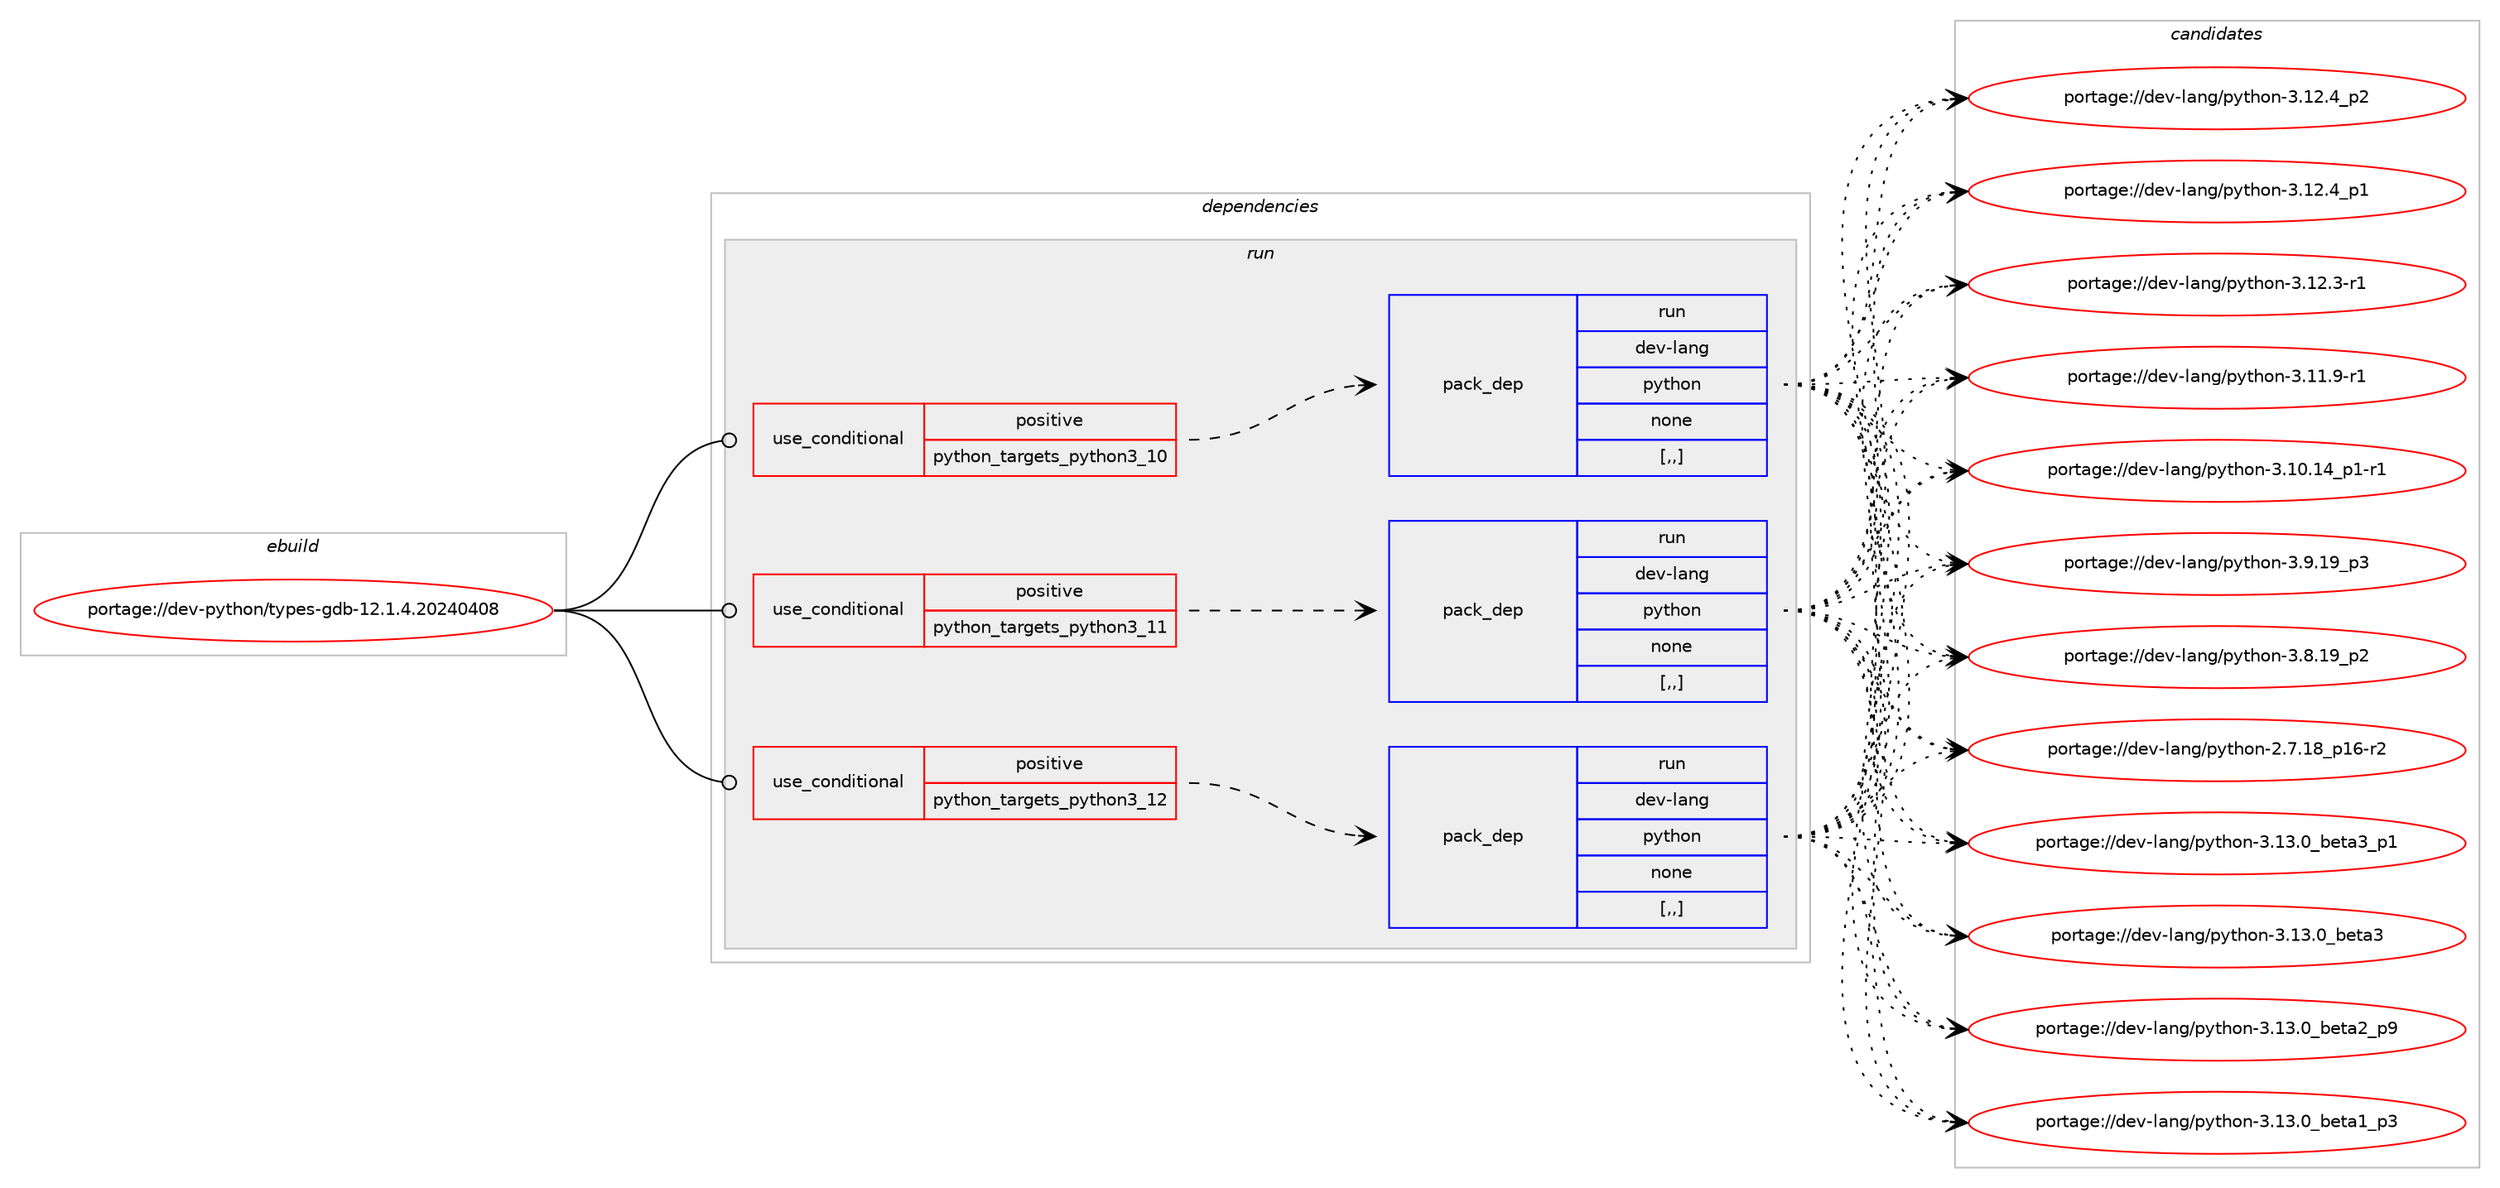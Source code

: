 digraph prolog {

# *************
# Graph options
# *************

newrank=true;
concentrate=true;
compound=true;
graph [rankdir=LR,fontname=Helvetica,fontsize=10,ranksep=1.5];#, ranksep=2.5, nodesep=0.2];
edge  [arrowhead=vee];
node  [fontname=Helvetica,fontsize=10];

# **********
# The ebuild
# **********

subgraph cluster_leftcol {
color=gray;
rank=same;
label=<<i>ebuild</i>>;
id [label="portage://dev-python/types-gdb-12.1.4.20240408", color=red, width=4, href="../dev-python/types-gdb-12.1.4.20240408.svg"];
}

# ****************
# The dependencies
# ****************

subgraph cluster_midcol {
color=gray;
label=<<i>dependencies</i>>;
subgraph cluster_compile {
fillcolor="#eeeeee";
style=filled;
label=<<i>compile</i>>;
}
subgraph cluster_compileandrun {
fillcolor="#eeeeee";
style=filled;
label=<<i>compile and run</i>>;
}
subgraph cluster_run {
fillcolor="#eeeeee";
style=filled;
label=<<i>run</i>>;
subgraph cond40349 {
dependency165282 [label=<<TABLE BORDER="0" CELLBORDER="1" CELLSPACING="0" CELLPADDING="4"><TR><TD ROWSPAN="3" CELLPADDING="10">use_conditional</TD></TR><TR><TD>positive</TD></TR><TR><TD>python_targets_python3_10</TD></TR></TABLE>>, shape=none, color=red];
subgraph pack123672 {
dependency165283 [label=<<TABLE BORDER="0" CELLBORDER="1" CELLSPACING="0" CELLPADDING="4" WIDTH="220"><TR><TD ROWSPAN="6" CELLPADDING="30">pack_dep</TD></TR><TR><TD WIDTH="110">run</TD></TR><TR><TD>dev-lang</TD></TR><TR><TD>python</TD></TR><TR><TD>none</TD></TR><TR><TD>[,,]</TD></TR></TABLE>>, shape=none, color=blue];
}
dependency165282:e -> dependency165283:w [weight=20,style="dashed",arrowhead="vee"];
}
id:e -> dependency165282:w [weight=20,style="solid",arrowhead="odot"];
subgraph cond40350 {
dependency165284 [label=<<TABLE BORDER="0" CELLBORDER="1" CELLSPACING="0" CELLPADDING="4"><TR><TD ROWSPAN="3" CELLPADDING="10">use_conditional</TD></TR><TR><TD>positive</TD></TR><TR><TD>python_targets_python3_11</TD></TR></TABLE>>, shape=none, color=red];
subgraph pack123673 {
dependency165285 [label=<<TABLE BORDER="0" CELLBORDER="1" CELLSPACING="0" CELLPADDING="4" WIDTH="220"><TR><TD ROWSPAN="6" CELLPADDING="30">pack_dep</TD></TR><TR><TD WIDTH="110">run</TD></TR><TR><TD>dev-lang</TD></TR><TR><TD>python</TD></TR><TR><TD>none</TD></TR><TR><TD>[,,]</TD></TR></TABLE>>, shape=none, color=blue];
}
dependency165284:e -> dependency165285:w [weight=20,style="dashed",arrowhead="vee"];
}
id:e -> dependency165284:w [weight=20,style="solid",arrowhead="odot"];
subgraph cond40351 {
dependency165286 [label=<<TABLE BORDER="0" CELLBORDER="1" CELLSPACING="0" CELLPADDING="4"><TR><TD ROWSPAN="3" CELLPADDING="10">use_conditional</TD></TR><TR><TD>positive</TD></TR><TR><TD>python_targets_python3_12</TD></TR></TABLE>>, shape=none, color=red];
subgraph pack123674 {
dependency165287 [label=<<TABLE BORDER="0" CELLBORDER="1" CELLSPACING="0" CELLPADDING="4" WIDTH="220"><TR><TD ROWSPAN="6" CELLPADDING="30">pack_dep</TD></TR><TR><TD WIDTH="110">run</TD></TR><TR><TD>dev-lang</TD></TR><TR><TD>python</TD></TR><TR><TD>none</TD></TR><TR><TD>[,,]</TD></TR></TABLE>>, shape=none, color=blue];
}
dependency165286:e -> dependency165287:w [weight=20,style="dashed",arrowhead="vee"];
}
id:e -> dependency165286:w [weight=20,style="solid",arrowhead="odot"];
}
}

# **************
# The candidates
# **************

subgraph cluster_choices {
rank=same;
color=gray;
label=<<i>candidates</i>>;

subgraph choice123672 {
color=black;
nodesep=1;
choice10010111845108971101034711212111610411111045514649514648959810111697519511249 [label="portage://dev-lang/python-3.13.0_beta3_p1", color=red, width=4,href="../dev-lang/python-3.13.0_beta3_p1.svg"];
choice1001011184510897110103471121211161041111104551464951464895981011169751 [label="portage://dev-lang/python-3.13.0_beta3", color=red, width=4,href="../dev-lang/python-3.13.0_beta3.svg"];
choice10010111845108971101034711212111610411111045514649514648959810111697509511257 [label="portage://dev-lang/python-3.13.0_beta2_p9", color=red, width=4,href="../dev-lang/python-3.13.0_beta2_p9.svg"];
choice10010111845108971101034711212111610411111045514649514648959810111697499511251 [label="portage://dev-lang/python-3.13.0_beta1_p3", color=red, width=4,href="../dev-lang/python-3.13.0_beta1_p3.svg"];
choice100101118451089711010347112121116104111110455146495046529511250 [label="portage://dev-lang/python-3.12.4_p2", color=red, width=4,href="../dev-lang/python-3.12.4_p2.svg"];
choice100101118451089711010347112121116104111110455146495046529511249 [label="portage://dev-lang/python-3.12.4_p1", color=red, width=4,href="../dev-lang/python-3.12.4_p1.svg"];
choice100101118451089711010347112121116104111110455146495046514511449 [label="portage://dev-lang/python-3.12.3-r1", color=red, width=4,href="../dev-lang/python-3.12.3-r1.svg"];
choice100101118451089711010347112121116104111110455146494946574511449 [label="portage://dev-lang/python-3.11.9-r1", color=red, width=4,href="../dev-lang/python-3.11.9-r1.svg"];
choice100101118451089711010347112121116104111110455146494846495295112494511449 [label="portage://dev-lang/python-3.10.14_p1-r1", color=red, width=4,href="../dev-lang/python-3.10.14_p1-r1.svg"];
choice100101118451089711010347112121116104111110455146574649579511251 [label="portage://dev-lang/python-3.9.19_p3", color=red, width=4,href="../dev-lang/python-3.9.19_p3.svg"];
choice100101118451089711010347112121116104111110455146564649579511250 [label="portage://dev-lang/python-3.8.19_p2", color=red, width=4,href="../dev-lang/python-3.8.19_p2.svg"];
choice100101118451089711010347112121116104111110455046554649569511249544511450 [label="portage://dev-lang/python-2.7.18_p16-r2", color=red, width=4,href="../dev-lang/python-2.7.18_p16-r2.svg"];
dependency165283:e -> choice10010111845108971101034711212111610411111045514649514648959810111697519511249:w [style=dotted,weight="100"];
dependency165283:e -> choice1001011184510897110103471121211161041111104551464951464895981011169751:w [style=dotted,weight="100"];
dependency165283:e -> choice10010111845108971101034711212111610411111045514649514648959810111697509511257:w [style=dotted,weight="100"];
dependency165283:e -> choice10010111845108971101034711212111610411111045514649514648959810111697499511251:w [style=dotted,weight="100"];
dependency165283:e -> choice100101118451089711010347112121116104111110455146495046529511250:w [style=dotted,weight="100"];
dependency165283:e -> choice100101118451089711010347112121116104111110455146495046529511249:w [style=dotted,weight="100"];
dependency165283:e -> choice100101118451089711010347112121116104111110455146495046514511449:w [style=dotted,weight="100"];
dependency165283:e -> choice100101118451089711010347112121116104111110455146494946574511449:w [style=dotted,weight="100"];
dependency165283:e -> choice100101118451089711010347112121116104111110455146494846495295112494511449:w [style=dotted,weight="100"];
dependency165283:e -> choice100101118451089711010347112121116104111110455146574649579511251:w [style=dotted,weight="100"];
dependency165283:e -> choice100101118451089711010347112121116104111110455146564649579511250:w [style=dotted,weight="100"];
dependency165283:e -> choice100101118451089711010347112121116104111110455046554649569511249544511450:w [style=dotted,weight="100"];
}
subgraph choice123673 {
color=black;
nodesep=1;
choice10010111845108971101034711212111610411111045514649514648959810111697519511249 [label="portage://dev-lang/python-3.13.0_beta3_p1", color=red, width=4,href="../dev-lang/python-3.13.0_beta3_p1.svg"];
choice1001011184510897110103471121211161041111104551464951464895981011169751 [label="portage://dev-lang/python-3.13.0_beta3", color=red, width=4,href="../dev-lang/python-3.13.0_beta3.svg"];
choice10010111845108971101034711212111610411111045514649514648959810111697509511257 [label="portage://dev-lang/python-3.13.0_beta2_p9", color=red, width=4,href="../dev-lang/python-3.13.0_beta2_p9.svg"];
choice10010111845108971101034711212111610411111045514649514648959810111697499511251 [label="portage://dev-lang/python-3.13.0_beta1_p3", color=red, width=4,href="../dev-lang/python-3.13.0_beta1_p3.svg"];
choice100101118451089711010347112121116104111110455146495046529511250 [label="portage://dev-lang/python-3.12.4_p2", color=red, width=4,href="../dev-lang/python-3.12.4_p2.svg"];
choice100101118451089711010347112121116104111110455146495046529511249 [label="portage://dev-lang/python-3.12.4_p1", color=red, width=4,href="../dev-lang/python-3.12.4_p1.svg"];
choice100101118451089711010347112121116104111110455146495046514511449 [label="portage://dev-lang/python-3.12.3-r1", color=red, width=4,href="../dev-lang/python-3.12.3-r1.svg"];
choice100101118451089711010347112121116104111110455146494946574511449 [label="portage://dev-lang/python-3.11.9-r1", color=red, width=4,href="../dev-lang/python-3.11.9-r1.svg"];
choice100101118451089711010347112121116104111110455146494846495295112494511449 [label="portage://dev-lang/python-3.10.14_p1-r1", color=red, width=4,href="../dev-lang/python-3.10.14_p1-r1.svg"];
choice100101118451089711010347112121116104111110455146574649579511251 [label="portage://dev-lang/python-3.9.19_p3", color=red, width=4,href="../dev-lang/python-3.9.19_p3.svg"];
choice100101118451089711010347112121116104111110455146564649579511250 [label="portage://dev-lang/python-3.8.19_p2", color=red, width=4,href="../dev-lang/python-3.8.19_p2.svg"];
choice100101118451089711010347112121116104111110455046554649569511249544511450 [label="portage://dev-lang/python-2.7.18_p16-r2", color=red, width=4,href="../dev-lang/python-2.7.18_p16-r2.svg"];
dependency165285:e -> choice10010111845108971101034711212111610411111045514649514648959810111697519511249:w [style=dotted,weight="100"];
dependency165285:e -> choice1001011184510897110103471121211161041111104551464951464895981011169751:w [style=dotted,weight="100"];
dependency165285:e -> choice10010111845108971101034711212111610411111045514649514648959810111697509511257:w [style=dotted,weight="100"];
dependency165285:e -> choice10010111845108971101034711212111610411111045514649514648959810111697499511251:w [style=dotted,weight="100"];
dependency165285:e -> choice100101118451089711010347112121116104111110455146495046529511250:w [style=dotted,weight="100"];
dependency165285:e -> choice100101118451089711010347112121116104111110455146495046529511249:w [style=dotted,weight="100"];
dependency165285:e -> choice100101118451089711010347112121116104111110455146495046514511449:w [style=dotted,weight="100"];
dependency165285:e -> choice100101118451089711010347112121116104111110455146494946574511449:w [style=dotted,weight="100"];
dependency165285:e -> choice100101118451089711010347112121116104111110455146494846495295112494511449:w [style=dotted,weight="100"];
dependency165285:e -> choice100101118451089711010347112121116104111110455146574649579511251:w [style=dotted,weight="100"];
dependency165285:e -> choice100101118451089711010347112121116104111110455146564649579511250:w [style=dotted,weight="100"];
dependency165285:e -> choice100101118451089711010347112121116104111110455046554649569511249544511450:w [style=dotted,weight="100"];
}
subgraph choice123674 {
color=black;
nodesep=1;
choice10010111845108971101034711212111610411111045514649514648959810111697519511249 [label="portage://dev-lang/python-3.13.0_beta3_p1", color=red, width=4,href="../dev-lang/python-3.13.0_beta3_p1.svg"];
choice1001011184510897110103471121211161041111104551464951464895981011169751 [label="portage://dev-lang/python-3.13.0_beta3", color=red, width=4,href="../dev-lang/python-3.13.0_beta3.svg"];
choice10010111845108971101034711212111610411111045514649514648959810111697509511257 [label="portage://dev-lang/python-3.13.0_beta2_p9", color=red, width=4,href="../dev-lang/python-3.13.0_beta2_p9.svg"];
choice10010111845108971101034711212111610411111045514649514648959810111697499511251 [label="portage://dev-lang/python-3.13.0_beta1_p3", color=red, width=4,href="../dev-lang/python-3.13.0_beta1_p3.svg"];
choice100101118451089711010347112121116104111110455146495046529511250 [label="portage://dev-lang/python-3.12.4_p2", color=red, width=4,href="../dev-lang/python-3.12.4_p2.svg"];
choice100101118451089711010347112121116104111110455146495046529511249 [label="portage://dev-lang/python-3.12.4_p1", color=red, width=4,href="../dev-lang/python-3.12.4_p1.svg"];
choice100101118451089711010347112121116104111110455146495046514511449 [label="portage://dev-lang/python-3.12.3-r1", color=red, width=4,href="../dev-lang/python-3.12.3-r1.svg"];
choice100101118451089711010347112121116104111110455146494946574511449 [label="portage://dev-lang/python-3.11.9-r1", color=red, width=4,href="../dev-lang/python-3.11.9-r1.svg"];
choice100101118451089711010347112121116104111110455146494846495295112494511449 [label="portage://dev-lang/python-3.10.14_p1-r1", color=red, width=4,href="../dev-lang/python-3.10.14_p1-r1.svg"];
choice100101118451089711010347112121116104111110455146574649579511251 [label="portage://dev-lang/python-3.9.19_p3", color=red, width=4,href="../dev-lang/python-3.9.19_p3.svg"];
choice100101118451089711010347112121116104111110455146564649579511250 [label="portage://dev-lang/python-3.8.19_p2", color=red, width=4,href="../dev-lang/python-3.8.19_p2.svg"];
choice100101118451089711010347112121116104111110455046554649569511249544511450 [label="portage://dev-lang/python-2.7.18_p16-r2", color=red, width=4,href="../dev-lang/python-2.7.18_p16-r2.svg"];
dependency165287:e -> choice10010111845108971101034711212111610411111045514649514648959810111697519511249:w [style=dotted,weight="100"];
dependency165287:e -> choice1001011184510897110103471121211161041111104551464951464895981011169751:w [style=dotted,weight="100"];
dependency165287:e -> choice10010111845108971101034711212111610411111045514649514648959810111697509511257:w [style=dotted,weight="100"];
dependency165287:e -> choice10010111845108971101034711212111610411111045514649514648959810111697499511251:w [style=dotted,weight="100"];
dependency165287:e -> choice100101118451089711010347112121116104111110455146495046529511250:w [style=dotted,weight="100"];
dependency165287:e -> choice100101118451089711010347112121116104111110455146495046529511249:w [style=dotted,weight="100"];
dependency165287:e -> choice100101118451089711010347112121116104111110455146495046514511449:w [style=dotted,weight="100"];
dependency165287:e -> choice100101118451089711010347112121116104111110455146494946574511449:w [style=dotted,weight="100"];
dependency165287:e -> choice100101118451089711010347112121116104111110455146494846495295112494511449:w [style=dotted,weight="100"];
dependency165287:e -> choice100101118451089711010347112121116104111110455146574649579511251:w [style=dotted,weight="100"];
dependency165287:e -> choice100101118451089711010347112121116104111110455146564649579511250:w [style=dotted,weight="100"];
dependency165287:e -> choice100101118451089711010347112121116104111110455046554649569511249544511450:w [style=dotted,weight="100"];
}
}

}
